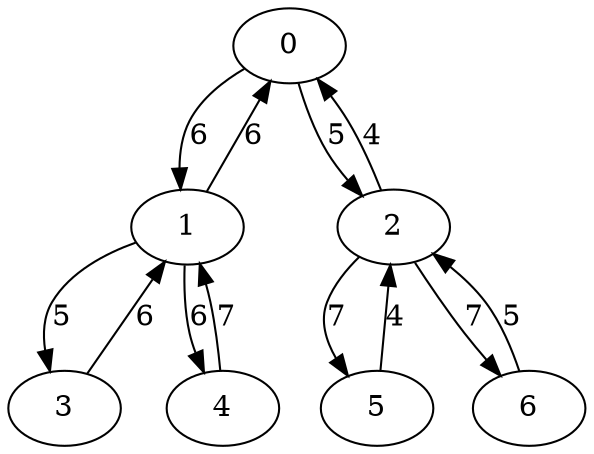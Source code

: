 strict digraph "" {
	0 -> 1	[label=6];
	0 -> 2	[label=5];
	1 -> 0	[label=6];
	1 -> 3	[label=5];
	1 -> 4	[label=6];
	2 -> 0	[label=4];
	2 -> 5	[label=7];
	2 -> 6	[label=7];
	3 -> 1	[label=6];
	4 -> 1	[label=7];
	5 -> 2	[label=4];
	6 -> 2	[label=5];
}
